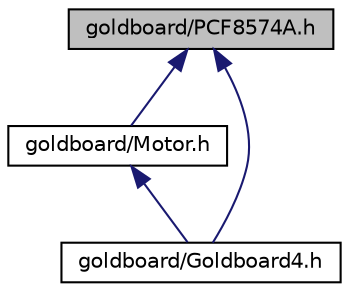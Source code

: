 digraph "goldboard/PCF8574A.h"
{
  edge [fontname="Helvetica",fontsize="10",labelfontname="Helvetica",labelfontsize="10"];
  node [fontname="Helvetica",fontsize="10",shape=record];
  Node4 [label="goldboard/PCF8574A.h",height=0.2,width=0.4,color="black", fillcolor="grey75", style="filled", fontcolor="black"];
  Node4 -> Node5 [dir="back",color="midnightblue",fontsize="10",style="solid",fontname="Helvetica"];
  Node5 [label="goldboard/Motor.h",height=0.2,width=0.4,color="black", fillcolor="white", style="filled",URL="$Motor_8h.html",tooltip="Driver for motors on Goldboard4. "];
  Node5 -> Node6 [dir="back",color="midnightblue",fontsize="10",style="solid",fontname="Helvetica"];
  Node6 [label="goldboard/Goldboard4.h",height=0.2,width=0.4,color="black", fillcolor="white", style="filled",URL="$Goldboard4_8h.html",tooltip="Driver for Goldboard4 (w. Atmega32). "];
  Node4 -> Node6 [dir="back",color="midnightblue",fontsize="10",style="solid",fontname="Helvetica"];
}
